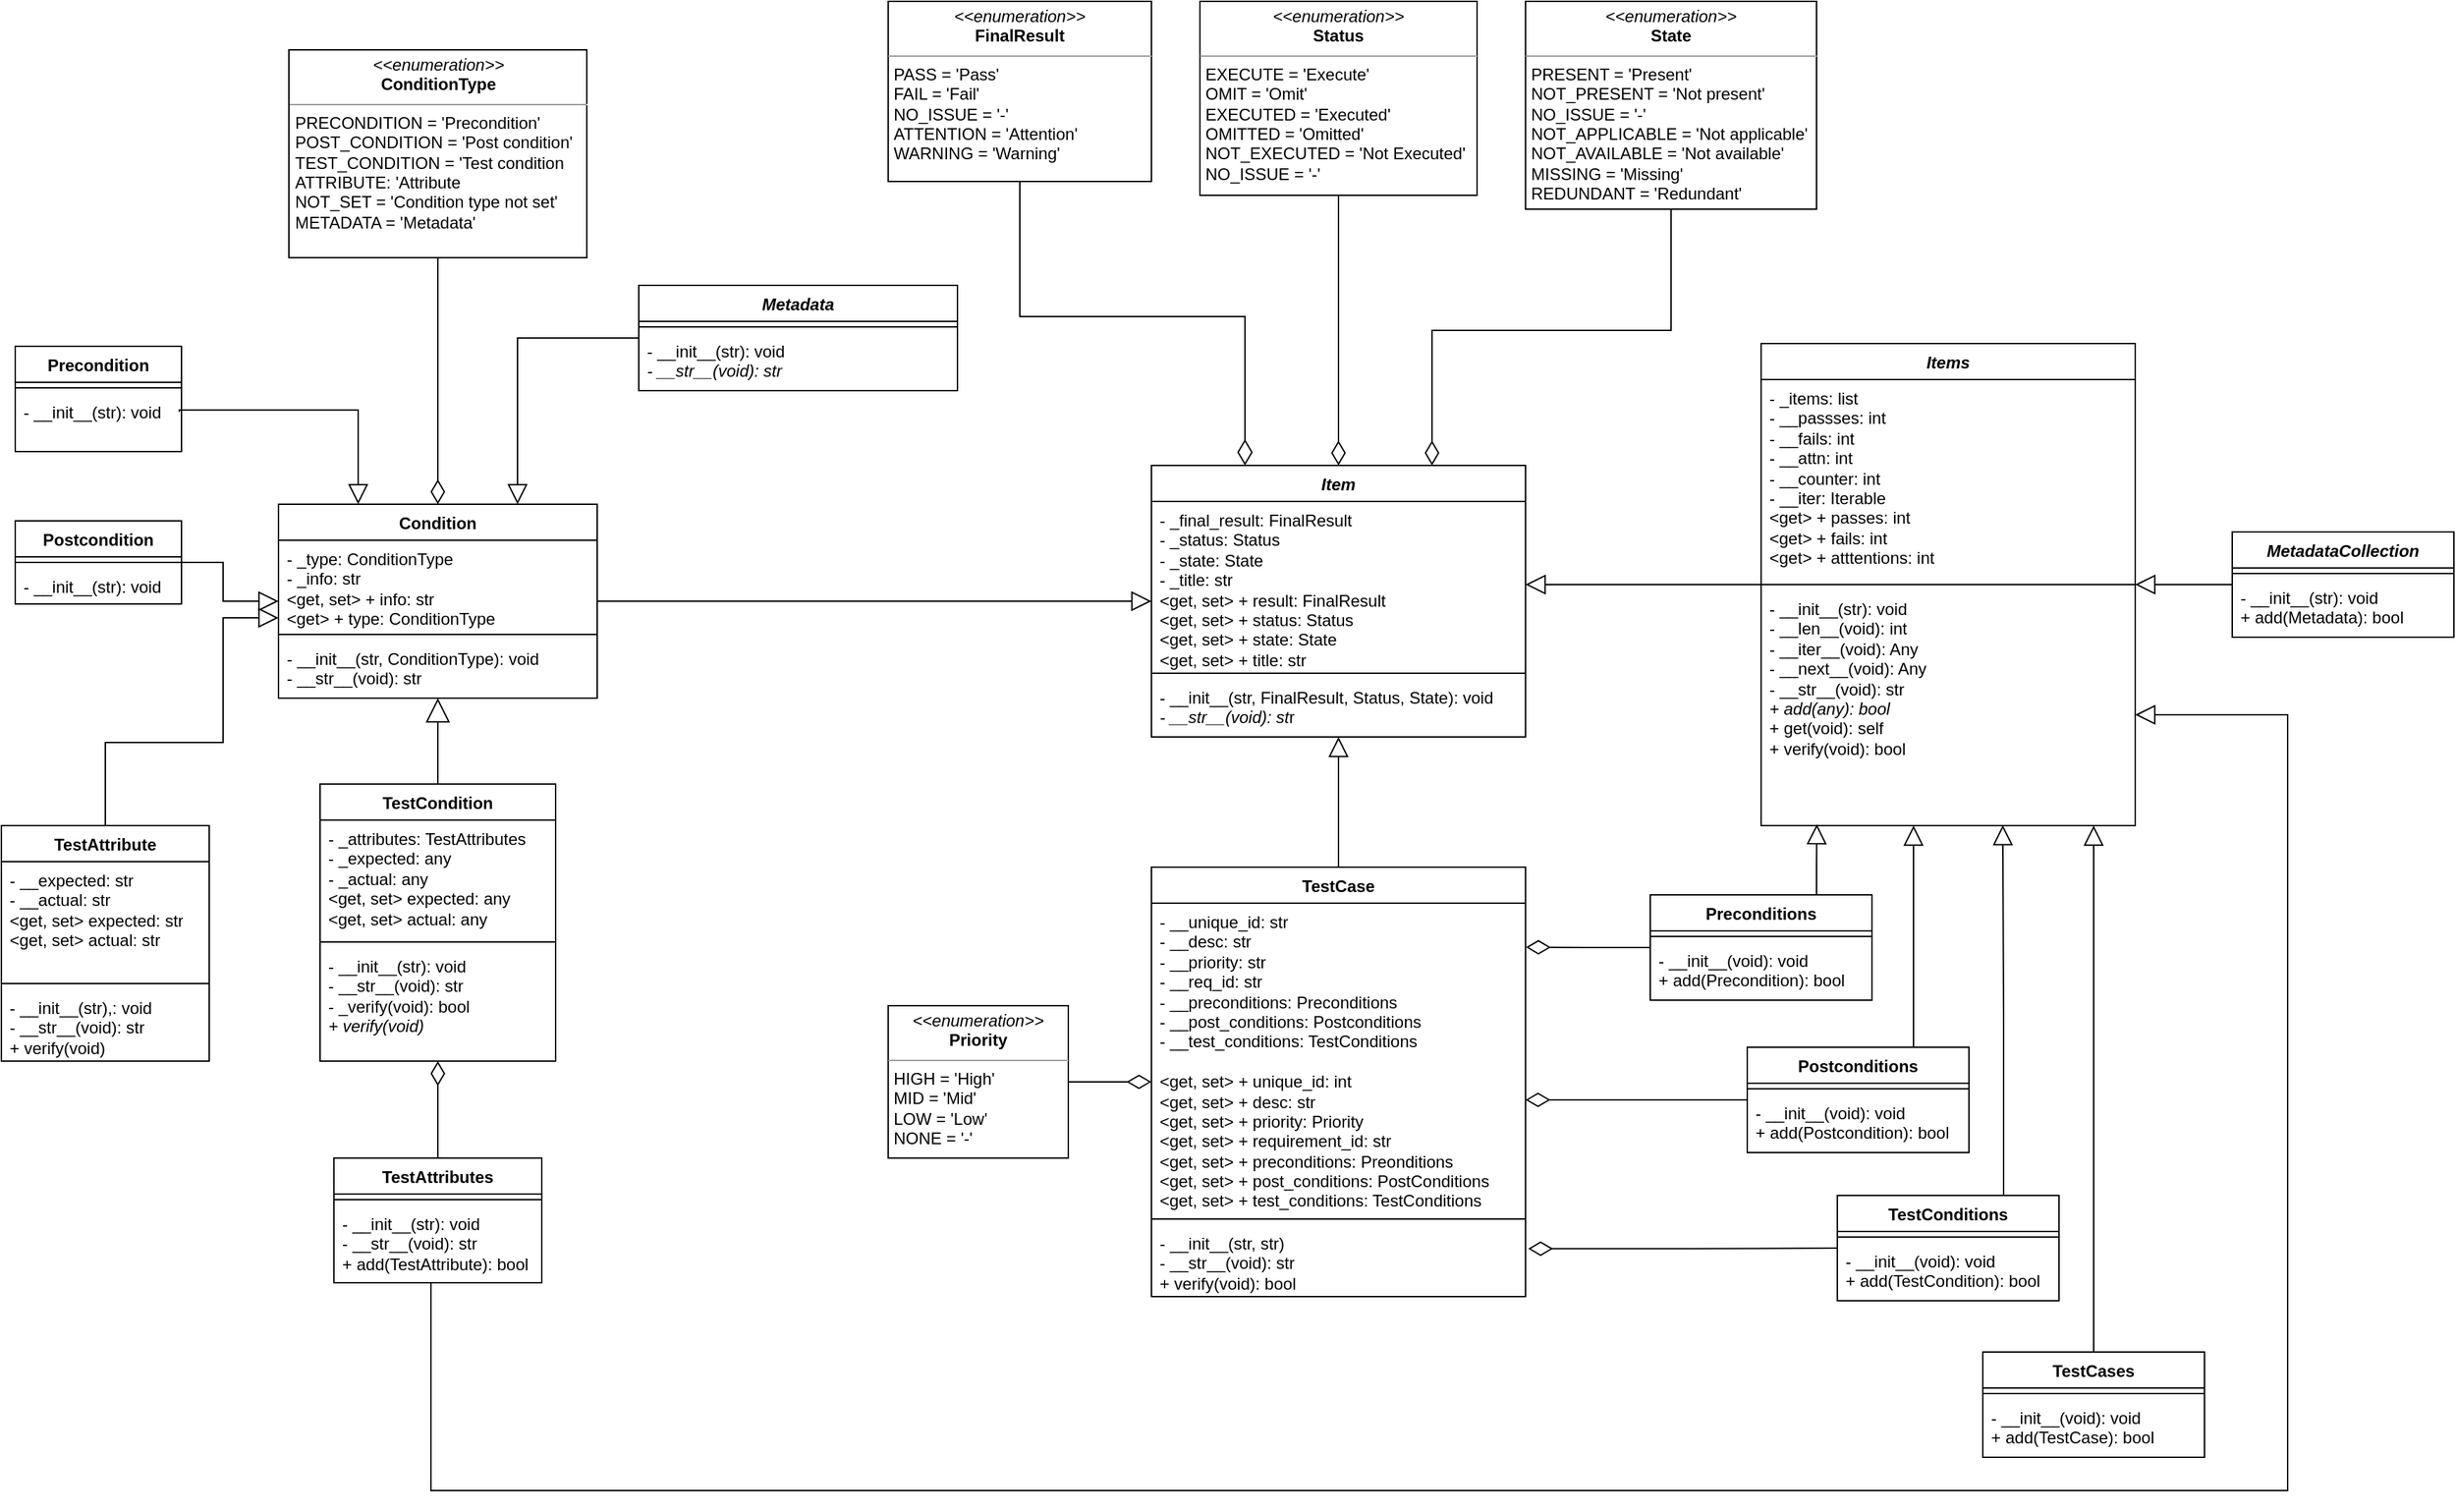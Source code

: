 <mxfile version="21.5.1" type="device" pages="2">
  <diagram id="4jaUWwpxef1DkjBC5Eqq" name="Class Diagram">
    <mxGraphModel dx="3634" dy="844" grid="1" gridSize="10" guides="1" tooltips="1" connect="1" arrows="1" fold="1" page="1" pageScale="1" pageWidth="1100" pageHeight="850" math="0" shadow="0">
      <root>
        <mxCell id="0" />
        <mxCell id="1" parent="0" />
        <mxCell id="wjTwN-qqGmfmc8F8oJ9s-8" style="edgeStyle=orthogonalEdgeStyle;rounded=0;orthogonalLoop=1;jettySize=auto;html=1;entryX=0.5;entryY=0;entryDx=0;entryDy=0;endArrow=diamondThin;endFill=0;endSize=15;" parent="1" source="68eqDtaf-fENRgLMu6Mw-2" target="68eqDtaf-fENRgLMu6Mw-6" edge="1">
          <mxGeometry relative="1" as="geometry" />
        </mxCell>
        <mxCell id="68eqDtaf-fENRgLMu6Mw-2" value="&lt;p style=&quot;margin:0px;margin-top:4px;text-align:center;&quot;&gt;&lt;i&gt;&amp;lt;&amp;lt;enumeration&amp;gt;&amp;gt;&lt;/i&gt;&lt;br&gt;&lt;b&gt;Status&lt;/b&gt;&lt;/p&gt;&lt;hr size=&quot;1&quot;&gt;&lt;p style=&quot;margin:0px;margin-left:4px;&quot;&gt;EXECUTE = &#39;Execute&#39;&lt;/p&gt;&lt;p style=&quot;margin:0px;margin-left:4px;&quot;&gt;OMIT = &#39;Omit&#39;&lt;/p&gt;&lt;p style=&quot;margin:0px;margin-left:4px;&quot;&gt;EXECUTED = &#39;Executed&#39;&lt;/p&gt;&lt;p style=&quot;margin:0px;margin-left:4px;&quot;&gt;OMITTED = &#39;Omitted&#39;&lt;/p&gt;&lt;p style=&quot;margin:0px;margin-left:4px;&quot;&gt;NOT_EXECUTED = &#39;Not Executed&#39;&lt;/p&gt;&lt;p style=&quot;margin:0px;margin-left:4px;&quot;&gt;NO_ISSUE = &#39;-&#39;&lt;/p&gt;" style="verticalAlign=top;align=left;overflow=fill;fontSize=12;fontFamily=Helvetica;html=1;whiteSpace=wrap;" parent="1" vertex="1">
          <mxGeometry x="-1115" y="325" width="200" height="140" as="geometry" />
        </mxCell>
        <mxCell id="wjTwN-qqGmfmc8F8oJ9s-9" style="edgeStyle=orthogonalEdgeStyle;rounded=0;orthogonalLoop=1;jettySize=auto;html=1;entryX=0.25;entryY=0;entryDx=0;entryDy=0;endArrow=diamondThin;endFill=0;endSize=16;" parent="1" source="68eqDtaf-fENRgLMu6Mw-5" target="68eqDtaf-fENRgLMu6Mw-6" edge="1">
          <mxGeometry relative="1" as="geometry" />
        </mxCell>
        <mxCell id="68eqDtaf-fENRgLMu6Mw-5" value="&lt;p style=&quot;margin:0px;margin-top:4px;text-align:center;&quot;&gt;&lt;i&gt;&amp;lt;&amp;lt;enumeration&amp;gt;&amp;gt;&lt;/i&gt;&lt;br&gt;&lt;b&gt;FinalResult&lt;/b&gt;&lt;/p&gt;&lt;hr size=&quot;1&quot;&gt;&lt;p style=&quot;margin:0px;margin-left:4px;&quot;&gt;PASS = &#39;Pass&#39;&lt;br&gt;FAIL = &#39;Fail&#39;&lt;/p&gt;&lt;p style=&quot;margin:0px;margin-left:4px;&quot;&gt;NO_ISSUE = &#39;-&#39;&lt;/p&gt;&lt;p style=&quot;margin:0px;margin-left:4px;&quot;&gt;ATTENTION = &#39;Attention&#39;&lt;/p&gt;&lt;p style=&quot;margin:0px;margin-left:4px;&quot;&gt;WARNING = &#39;Warning&#39;&lt;/p&gt;&lt;p style=&quot;margin:0px;margin-left:4px;&quot;&gt;&lt;br&gt;&lt;/p&gt;" style="verticalAlign=top;align=left;overflow=fill;fontSize=12;fontFamily=Helvetica;html=1;whiteSpace=wrap;" parent="1" vertex="1">
          <mxGeometry x="-1340" y="325" width="190" height="130" as="geometry" />
        </mxCell>
        <mxCell id="68eqDtaf-fENRgLMu6Mw-6" value="&lt;i&gt;Item&lt;/i&gt;" style="swimlane;fontStyle=1;align=center;verticalAlign=top;childLayout=stackLayout;horizontal=1;startSize=26;horizontalStack=0;resizeParent=1;resizeParentMax=0;resizeLast=0;collapsible=1;marginBottom=0;whiteSpace=wrap;html=1;" parent="1" vertex="1">
          <mxGeometry x="-1150" y="660" width="270" height="196" as="geometry" />
        </mxCell>
        <mxCell id="68eqDtaf-fENRgLMu6Mw-7" value="- _final_result: FinalResult&lt;br&gt;- _status: Status&lt;br&gt;- _state: State&lt;br&gt;- _title: str&lt;br&gt;&amp;lt;get, set&amp;gt; + result: FinalResult&lt;br&gt;&amp;lt;get, set&amp;gt; + status: Status&lt;br&gt;&amp;lt;get, set&amp;gt; + state: State&lt;br&gt;&amp;lt;get, set&amp;gt; + title: str" style="text;align=left;verticalAlign=top;spacingLeft=4;spacingRight=4;overflow=hidden;rotatable=0;points=[[0,0.5],[1,0.5]];portConstraint=eastwest;whiteSpace=wrap;html=1;" parent="68eqDtaf-fENRgLMu6Mw-6" vertex="1">
          <mxGeometry y="26" width="270" height="120" as="geometry" />
        </mxCell>
        <mxCell id="68eqDtaf-fENRgLMu6Mw-8" value="" style="line;strokeWidth=1;align=left;verticalAlign=middle;spacingTop=-1;spacingLeft=3;spacingRight=3;rotatable=0;labelPosition=right;points=[];portConstraint=eastwest;" parent="68eqDtaf-fENRgLMu6Mw-6" vertex="1">
          <mxGeometry y="146" width="270" height="8" as="geometry" />
        </mxCell>
        <mxCell id="68eqDtaf-fENRgLMu6Mw-9" value="- __init__(str, FinalResult, Status, State): void&lt;br&gt;&lt;i&gt;- __str__(void): st&lt;/i&gt;r" style="text;align=left;verticalAlign=top;spacingLeft=4;spacingRight=4;overflow=hidden;rotatable=0;points=[[0,0.5],[1,0.5]];portConstraint=eastwest;whiteSpace=wrap;html=1;" parent="68eqDtaf-fENRgLMu6Mw-6" vertex="1">
          <mxGeometry y="154" width="270" height="42" as="geometry" />
        </mxCell>
        <mxCell id="wjTwN-qqGmfmc8F8oJ9s-7" style="edgeStyle=orthogonalEdgeStyle;rounded=0;orthogonalLoop=1;jettySize=auto;html=1;entryX=0.75;entryY=0;entryDx=0;entryDy=0;endArrow=diamondThin;endFill=0;endSize=15;" parent="1" source="68eqDtaf-fENRgLMu6Mw-10" target="68eqDtaf-fENRgLMu6Mw-6" edge="1">
          <mxGeometry relative="1" as="geometry" />
        </mxCell>
        <mxCell id="68eqDtaf-fENRgLMu6Mw-10" value="&lt;p style=&quot;margin:0px;margin-top:4px;text-align:center;&quot;&gt;&lt;i&gt;&amp;lt;&amp;lt;enumeration&amp;gt;&amp;gt;&lt;/i&gt;&lt;br&gt;&lt;b&gt;State&lt;/b&gt;&lt;/p&gt;&lt;hr size=&quot;1&quot;&gt;&lt;p style=&quot;margin:0px;margin-left:4px;&quot;&gt;&lt;span style=&quot;background-color: initial;&quot;&gt;PRESENT = &#39;Present&#39;&lt;/span&gt;&lt;br&gt;&lt;/p&gt;&lt;p style=&quot;margin:0px;margin-left:4px;&quot;&gt;&lt;span style=&quot;background-color: initial;&quot;&gt;NOT_PRESENT = &#39;Not present&#39;&lt;/span&gt;&lt;/p&gt;&lt;p style=&quot;margin:0px;margin-left:4px;&quot;&gt;&lt;span style=&quot;background-color: initial;&quot;&gt;NO_ISSUE = &#39;-&#39;&lt;/span&gt;&lt;/p&gt;&lt;p style=&quot;margin:0px;margin-left:4px;&quot;&gt;&lt;span style=&quot;background-color: initial;&quot;&gt;NOT_APPLICABLE = &#39;Not applicable&#39;&lt;/span&gt;&lt;/p&gt;&lt;p style=&quot;margin:0px;margin-left:4px;&quot;&gt;&lt;span style=&quot;background-color: initial;&quot;&gt;NOT_AVAILABLE = &#39;Not available&#39;&lt;/span&gt;&lt;/p&gt;&lt;p style=&quot;margin:0px;margin-left:4px;&quot;&gt;&lt;span style=&quot;background-color: initial;&quot;&gt;MISSING = &#39;Missing&#39;&lt;/span&gt;&lt;/p&gt;&lt;p style=&quot;margin:0px;margin-left:4px;&quot;&gt;&lt;span style=&quot;background-color: initial;&quot;&gt;REDUNDANT = &#39;Redundant&#39;&lt;/span&gt;&lt;/p&gt;" style="verticalAlign=top;align=left;overflow=fill;fontSize=12;fontFamily=Helvetica;html=1;whiteSpace=wrap;" parent="1" vertex="1">
          <mxGeometry x="-880" y="325" width="210" height="150" as="geometry" />
        </mxCell>
        <mxCell id="wjTwN-qqGmfmc8F8oJ9s-6" style="edgeStyle=orthogonalEdgeStyle;rounded=0;orthogonalLoop=1;jettySize=auto;html=1;endArrow=block;endFill=0;endSize=12;" parent="1" source="wjTwN-qqGmfmc8F8oJ9s-1" target="68eqDtaf-fENRgLMu6Mw-7" edge="1">
          <mxGeometry relative="1" as="geometry" />
        </mxCell>
        <mxCell id="wjTwN-qqGmfmc8F8oJ9s-1" value="&lt;i&gt;Items&lt;/i&gt;" style="swimlane;fontStyle=1;align=center;verticalAlign=top;childLayout=stackLayout;horizontal=1;startSize=26;horizontalStack=0;resizeParent=1;resizeParentMax=0;resizeLast=0;collapsible=1;marginBottom=0;whiteSpace=wrap;html=1;" parent="1" vertex="1">
          <mxGeometry x="-710" y="572" width="270" height="348" as="geometry" />
        </mxCell>
        <mxCell id="wjTwN-qqGmfmc8F8oJ9s-2" value="- _items: list&lt;br&gt;- __passses: int&lt;br style=&quot;border-color: var(--border-color);&quot;&gt;- __fails: int&lt;br style=&quot;border-color: var(--border-color);&quot;&gt;- __attn: int&lt;br&gt;- __counter: int&lt;br&gt;- __iter: Iterable&lt;br&gt;&amp;lt;get&amp;gt; + passes: int&lt;br style=&quot;border-color: var(--border-color);&quot;&gt;&amp;lt;get&amp;gt; + fails: int&lt;br style=&quot;border-color: var(--border-color);&quot;&gt;&amp;lt;get&amp;gt; + atttentions: int" style="text;align=left;verticalAlign=top;spacingLeft=4;spacingRight=4;overflow=hidden;rotatable=0;points=[[0,0.5],[1,0.5]];portConstraint=eastwest;whiteSpace=wrap;html=1;" parent="wjTwN-qqGmfmc8F8oJ9s-1" vertex="1">
          <mxGeometry y="26" width="270" height="144" as="geometry" />
        </mxCell>
        <mxCell id="wjTwN-qqGmfmc8F8oJ9s-3" value="" style="line;strokeWidth=1;align=left;verticalAlign=middle;spacingTop=-1;spacingLeft=3;spacingRight=3;rotatable=0;labelPosition=right;points=[];portConstraint=eastwest;" parent="wjTwN-qqGmfmc8F8oJ9s-1" vertex="1">
          <mxGeometry y="170" width="270" height="8" as="geometry" />
        </mxCell>
        <mxCell id="wjTwN-qqGmfmc8F8oJ9s-4" value="- __init__(str): void&lt;br&gt;- __len__(void): int&lt;br&gt;- __iter__(void): Any&lt;br style=&quot;border-color: var(--border-color);&quot;&gt;- __next__(void): Any&lt;br style=&quot;border-color: var(--border-color);&quot;&gt;- __str__(void): str&lt;br&gt;&lt;i style=&quot;border-color: var(--border-color);&quot;&gt;+ add(any): bool&lt;/i&gt;&lt;br&gt;&lt;span style=&quot;border-color: var(--border-color);&quot;&gt;+ get(void): self&lt;/span&gt;&lt;br&gt;+ verify(void): bool&lt;i&gt;&lt;br&gt;&lt;/i&gt;" style="text;align=left;verticalAlign=top;spacingLeft=4;spacingRight=4;overflow=hidden;rotatable=0;points=[[0,0.5],[1,0.5]];portConstraint=eastwest;whiteSpace=wrap;html=1;" parent="wjTwN-qqGmfmc8F8oJ9s-1" vertex="1">
          <mxGeometry y="178" width="270" height="170" as="geometry" />
        </mxCell>
        <mxCell id="ffEbBcHB9ZVb0eXGiwE6-5" style="edgeStyle=orthogonalEdgeStyle;rounded=0;orthogonalLoop=1;jettySize=auto;html=1;exitX=0.5;exitY=0;exitDx=0;exitDy=0;endArrow=block;endFill=0;endSize=12;" parent="1" source="ffEbBcHB9ZVb0eXGiwE6-1" target="68eqDtaf-fENRgLMu6Mw-6" edge="1">
          <mxGeometry relative="1" as="geometry" />
        </mxCell>
        <mxCell id="CWz2DGlgHBMrkuNvZrCH-18" style="edgeStyle=orthogonalEdgeStyle;rounded=0;orthogonalLoop=1;jettySize=auto;html=1;exitX=1.007;exitY=0.335;exitDx=0;exitDy=0;exitPerimeter=0;endArrow=none;endFill=0;startArrow=diamondThin;startFill=0;endSize=6;startSize=15;" parent="1" source="ffEbBcHB9ZVb0eXGiwE6-4" target="CWz2DGlgHBMrkuNvZrCH-12" edge="1">
          <mxGeometry relative="1" as="geometry">
            <Array as="points" />
          </mxGeometry>
        </mxCell>
        <mxCell id="ffEbBcHB9ZVb0eXGiwE6-1" value="TestCase" style="swimlane;fontStyle=1;align=center;verticalAlign=top;childLayout=stackLayout;horizontal=1;startSize=26;horizontalStack=0;resizeParent=1;resizeParentMax=0;resizeLast=0;collapsible=1;marginBottom=0;whiteSpace=wrap;html=1;" parent="1" vertex="1">
          <mxGeometry x="-1150" y="950" width="270" height="310" as="geometry" />
        </mxCell>
        <mxCell id="ffEbBcHB9ZVb0eXGiwE6-2" value="- __unique_id: str&lt;br&gt;- __desc: str&lt;br&gt;- __priority: str&lt;br&gt;- __req_id: str&lt;br&gt;- __preconditions: Preconditions&lt;br&gt;- __post_conditions: Postconditions&lt;br&gt;- __test_conditions: TestConditions&lt;br&gt;&lt;br&gt;&amp;lt;get, set&amp;gt; + unique_id: int&lt;br style=&quot;border-color: var(--border-color);&quot;&gt;&amp;lt;get, set&amp;gt; + desc: str&lt;br style=&quot;border-color: var(--border-color);&quot;&gt;&amp;lt;get, set&amp;gt; + priority: Priority&lt;br style=&quot;border-color: var(--border-color);&quot;&gt;&amp;lt;get, set&amp;gt; + requirement_id: str&lt;br&gt;&amp;lt;get, set&amp;gt; + preconditions: Preonditions&lt;br&gt;&amp;lt;get, set&amp;gt; + post_conditions: PostConditions&lt;br&gt;&amp;lt;get, set&amp;gt; + test_conditions: TestConditions" style="text;align=left;verticalAlign=top;spacingLeft=4;spacingRight=4;overflow=hidden;rotatable=0;points=[[0,0.5],[1,0.5]];portConstraint=eastwest;whiteSpace=wrap;html=1;" parent="ffEbBcHB9ZVb0eXGiwE6-1" vertex="1">
          <mxGeometry y="26" width="270" height="224" as="geometry" />
        </mxCell>
        <mxCell id="ffEbBcHB9ZVb0eXGiwE6-3" value="" style="line;strokeWidth=1;align=left;verticalAlign=middle;spacingTop=-1;spacingLeft=3;spacingRight=3;rotatable=0;labelPosition=right;points=[];portConstraint=eastwest;" parent="ffEbBcHB9ZVb0eXGiwE6-1" vertex="1">
          <mxGeometry y="250" width="270" height="8" as="geometry" />
        </mxCell>
        <mxCell id="ffEbBcHB9ZVb0eXGiwE6-4" value="- __init__(str, str)&lt;br&gt;- __str__(void): str&lt;br&gt;+ verify(void): bool" style="text;align=left;verticalAlign=top;spacingLeft=4;spacingRight=4;overflow=hidden;rotatable=0;points=[[0,0.5],[1,0.5]];portConstraint=eastwest;whiteSpace=wrap;html=1;" parent="ffEbBcHB9ZVb0eXGiwE6-1" vertex="1">
          <mxGeometry y="258" width="270" height="52" as="geometry" />
        </mxCell>
        <mxCell id="trSKbssTBaph2aQkbFQ3-4" style="edgeStyle=orthogonalEdgeStyle;rounded=0;orthogonalLoop=1;jettySize=auto;html=1;endArrow=diamondThin;endFill=0;endSize=15;" parent="1" source="KBa11C_SDgYVUL_Cz2ox-1" target="ffEbBcHB9ZVb0eXGiwE6-1" edge="1">
          <mxGeometry relative="1" as="geometry" />
        </mxCell>
        <mxCell id="KBa11C_SDgYVUL_Cz2ox-1" value="&lt;p style=&quot;margin:0px;margin-top:4px;text-align:center;&quot;&gt;&lt;i&gt;&amp;lt;&amp;lt;enumeration&amp;gt;&amp;gt;&lt;/i&gt;&lt;br&gt;&lt;b&gt;Priority&lt;/b&gt;&lt;/p&gt;&lt;hr size=&quot;1&quot;&gt;&lt;p style=&quot;margin:0px;margin-left:4px;&quot;&gt;HIGH = &#39;High&#39;&lt;/p&gt;&lt;p style=&quot;margin:0px;margin-left:4px;&quot;&gt;MID = &#39;Mid&#39;&lt;/p&gt;&lt;p style=&quot;margin:0px;margin-left:4px;&quot;&gt;LOW = &#39;Low&#39;&lt;/p&gt;&lt;p style=&quot;margin:0px;margin-left:4px;&quot;&gt;NONE = &#39;-&#39;&lt;/p&gt;" style="verticalAlign=top;align=left;overflow=fill;fontSize=12;fontFamily=Helvetica;html=1;whiteSpace=wrap;" parent="1" vertex="1">
          <mxGeometry x="-1340" y="1050" width="130" height="110" as="geometry" />
        </mxCell>
        <mxCell id="CWz2DGlgHBMrkuNvZrCH-63" style="edgeStyle=orthogonalEdgeStyle;rounded=0;orthogonalLoop=1;jettySize=auto;html=1;endArrow=block;endFill=0;endSize=12;" parent="1" source="vcdkJICCkSySiWG7iUd--1" target="68eqDtaf-fENRgLMu6Mw-6" edge="1">
          <mxGeometry relative="1" as="geometry" />
        </mxCell>
        <mxCell id="vcdkJICCkSySiWG7iUd--1" value="Condition" style="swimlane;fontStyle=1;align=center;verticalAlign=top;childLayout=stackLayout;horizontal=1;startSize=26;horizontalStack=0;resizeParent=1;resizeParentMax=0;resizeLast=0;collapsible=1;marginBottom=0;whiteSpace=wrap;html=1;" parent="1" vertex="1">
          <mxGeometry x="-1780" y="688" width="230" height="140" as="geometry" />
        </mxCell>
        <mxCell id="vcdkJICCkSySiWG7iUd--2" value="- _type: ConditionType&lt;br&gt;- _info: str&lt;br&gt;&amp;lt;get, set&amp;gt; + info: str&lt;br&gt;&amp;lt;get&amp;gt; + type: ConditionType" style="text;align=left;verticalAlign=top;spacingLeft=4;spacingRight=4;overflow=hidden;rotatable=0;points=[[0,0.5],[1,0.5]];portConstraint=eastwest;whiteSpace=wrap;html=1;" parent="vcdkJICCkSySiWG7iUd--1" vertex="1">
          <mxGeometry y="26" width="230" height="64" as="geometry" />
        </mxCell>
        <mxCell id="vcdkJICCkSySiWG7iUd--3" value="" style="line;strokeWidth=1;align=left;verticalAlign=middle;spacingTop=-1;spacingLeft=3;spacingRight=3;rotatable=0;labelPosition=right;points=[];portConstraint=eastwest;" parent="vcdkJICCkSySiWG7iUd--1" vertex="1">
          <mxGeometry y="90" width="230" height="8" as="geometry" />
        </mxCell>
        <mxCell id="vcdkJICCkSySiWG7iUd--4" value="- __init__(str, ConditionType): void&lt;br&gt;- __str__(void): str" style="text;align=left;verticalAlign=top;spacingLeft=4;spacingRight=4;overflow=hidden;rotatable=0;points=[[0,0.5],[1,0.5]];portConstraint=eastwest;whiteSpace=wrap;html=1;" parent="vcdkJICCkSySiWG7iUd--1" vertex="1">
          <mxGeometry y="98" width="230" height="42" as="geometry" />
        </mxCell>
        <mxCell id="trSKbssTBaph2aQkbFQ3-3" style="edgeStyle=orthogonalEdgeStyle;rounded=0;orthogonalLoop=1;jettySize=auto;html=1;endArrow=diamondThin;endFill=0;endSize=15;" parent="1" source="trSKbssTBaph2aQkbFQ3-1" target="vcdkJICCkSySiWG7iUd--1" edge="1">
          <mxGeometry relative="1" as="geometry" />
        </mxCell>
        <mxCell id="trSKbssTBaph2aQkbFQ3-1" value="&lt;p style=&quot;margin:0px;margin-top:4px;text-align:center;&quot;&gt;&lt;i&gt;&amp;lt;&amp;lt;enumeration&amp;gt;&amp;gt;&lt;/i&gt;&lt;br&gt;&lt;b&gt;ConditionType&lt;/b&gt;&lt;/p&gt;&lt;hr size=&quot;1&quot;&gt;&lt;p style=&quot;margin:0px;margin-left:4px;&quot;&gt;PRECONDITION = &#39;Precondition&#39;&lt;/p&gt;&lt;p style=&quot;margin:0px;margin-left:4px;&quot;&gt;POST_CONDITION = &#39;Post condition&#39;&lt;/p&gt;&lt;p style=&quot;margin:0px;margin-left:4px;&quot;&gt;TEST_CONDITION = &#39;Test condition&lt;/p&gt;&lt;p style=&quot;margin:0px;margin-left:4px;&quot;&gt;ATTRIBUTE: &#39;Attribute&lt;/p&gt;&lt;p style=&quot;margin:0px;margin-left:4px;&quot;&gt;&lt;span style=&quot;background-color: initial;&quot;&gt;NOT_SET = &#39;Condition type not set&#39;&lt;/span&gt;&lt;br&gt;&lt;/p&gt;&lt;p style=&quot;margin:0px;margin-left:4px;&quot;&gt;&lt;span style=&quot;background-color: initial;&quot;&gt;METADATA = &#39;Metadata&#39;&lt;/span&gt;&lt;/p&gt;" style="verticalAlign=top;align=left;overflow=fill;fontSize=12;fontFamily=Helvetica;html=1;whiteSpace=wrap;" parent="1" vertex="1">
          <mxGeometry x="-1772.5" y="360" width="215" height="150" as="geometry" />
        </mxCell>
        <mxCell id="CWz2DGlgHBMrkuNvZrCH-2" style="edgeStyle=orthogonalEdgeStyle;rounded=0;orthogonalLoop=1;jettySize=auto;html=1;exitX=0.5;exitY=0;exitDx=0;exitDy=0;endArrow=block;endFill=0;endSize=12;" parent="1" source="np7UlSrrb8IZMles9C0f-18" edge="1">
          <mxGeometry relative="1" as="geometry">
            <mxPoint x="-470" y="920" as="targetPoint" />
          </mxGeometry>
        </mxCell>
        <mxCell id="np7UlSrrb8IZMles9C0f-18" value="TestCases" style="swimlane;fontStyle=1;align=center;verticalAlign=top;childLayout=stackLayout;horizontal=1;startSize=26;horizontalStack=0;resizeParent=1;resizeParentMax=0;resizeLast=0;collapsible=1;marginBottom=0;whiteSpace=wrap;html=1;" parent="1" vertex="1">
          <mxGeometry x="-550" y="1300" width="160" height="76" as="geometry" />
        </mxCell>
        <mxCell id="np7UlSrrb8IZMles9C0f-19" value="" style="line;strokeWidth=1;align=left;verticalAlign=middle;spacingTop=-1;spacingLeft=3;spacingRight=3;rotatable=0;labelPosition=right;points=[];portConstraint=eastwest;" parent="np7UlSrrb8IZMles9C0f-18" vertex="1">
          <mxGeometry y="26" width="160" height="8" as="geometry" />
        </mxCell>
        <mxCell id="CWz2DGlgHBMrkuNvZrCH-4" value="- __init__(void): void&lt;br&gt;+ add(TestCase): bool" style="text;align=left;verticalAlign=top;spacingLeft=4;spacingRight=4;overflow=hidden;rotatable=0;points=[[0,0.5],[1,0.5]];portConstraint=eastwest;whiteSpace=wrap;html=1;" parent="np7UlSrrb8IZMles9C0f-18" vertex="1">
          <mxGeometry y="34" width="160" height="42" as="geometry" />
        </mxCell>
        <mxCell id="CWz2DGlgHBMrkuNvZrCH-15" style="edgeStyle=orthogonalEdgeStyle;rounded=0;orthogonalLoop=1;jettySize=auto;html=1;exitX=0.75;exitY=0;exitDx=0;exitDy=0;entryX=0.149;entryY=0.994;entryDx=0;entryDy=0;entryPerimeter=0;endArrow=block;endFill=0;endSize=12;" parent="1" source="CWz2DGlgHBMrkuNvZrCH-5" target="wjTwN-qqGmfmc8F8oJ9s-4" edge="1">
          <mxGeometry relative="1" as="geometry" />
        </mxCell>
        <mxCell id="CWz2DGlgHBMrkuNvZrCH-20" style="edgeStyle=orthogonalEdgeStyle;rounded=0;orthogonalLoop=1;jettySize=auto;html=1;endArrow=diamondThin;endFill=0;endSize=15;entryX=1.001;entryY=0.142;entryDx=0;entryDy=0;entryPerimeter=0;" parent="1" source="CWz2DGlgHBMrkuNvZrCH-5" target="ffEbBcHB9ZVb0eXGiwE6-2" edge="1">
          <mxGeometry relative="1" as="geometry">
            <mxPoint x="-870" y="1008" as="targetPoint" />
            <Array as="points" />
          </mxGeometry>
        </mxCell>
        <mxCell id="CWz2DGlgHBMrkuNvZrCH-5" value="Preconditions" style="swimlane;fontStyle=1;align=center;verticalAlign=top;childLayout=stackLayout;horizontal=1;startSize=26;horizontalStack=0;resizeParent=1;resizeParentMax=0;resizeLast=0;collapsible=1;marginBottom=0;whiteSpace=wrap;html=1;" parent="1" vertex="1">
          <mxGeometry x="-790" y="970" width="160" height="76" as="geometry" />
        </mxCell>
        <mxCell id="CWz2DGlgHBMrkuNvZrCH-6" value="" style="line;strokeWidth=1;align=left;verticalAlign=middle;spacingTop=-1;spacingLeft=3;spacingRight=3;rotatable=0;labelPosition=right;points=[];portConstraint=eastwest;" parent="CWz2DGlgHBMrkuNvZrCH-5" vertex="1">
          <mxGeometry y="26" width="160" height="8" as="geometry" />
        </mxCell>
        <mxCell id="CWz2DGlgHBMrkuNvZrCH-7" value="- __init__(void): void&lt;br&gt;+ add(Precondition): bool" style="text;align=left;verticalAlign=top;spacingLeft=4;spacingRight=4;overflow=hidden;rotatable=0;points=[[0,0.5],[1,0.5]];portConstraint=eastwest;whiteSpace=wrap;html=1;" parent="CWz2DGlgHBMrkuNvZrCH-5" vertex="1">
          <mxGeometry y="34" width="160" height="42" as="geometry" />
        </mxCell>
        <mxCell id="CWz2DGlgHBMrkuNvZrCH-16" style="edgeStyle=orthogonalEdgeStyle;rounded=0;orthogonalLoop=1;jettySize=auto;html=1;exitX=0.75;exitY=0;exitDx=0;exitDy=0;endArrow=block;endFill=0;endSize=12;" parent="1" source="CWz2DGlgHBMrkuNvZrCH-8" edge="1">
          <mxGeometry relative="1" as="geometry">
            <mxPoint x="-600" y="920" as="targetPoint" />
          </mxGeometry>
        </mxCell>
        <mxCell id="CWz2DGlgHBMrkuNvZrCH-19" style="edgeStyle=orthogonalEdgeStyle;rounded=0;orthogonalLoop=1;jettySize=auto;html=1;endArrow=diamondThin;endFill=0;endSize=15;" parent="1" source="CWz2DGlgHBMrkuNvZrCH-8" target="ffEbBcHB9ZVb0eXGiwE6-1" edge="1">
          <mxGeometry relative="1" as="geometry">
            <Array as="points">
              <mxPoint x="-840" y="1118" />
              <mxPoint x="-840" y="1118" />
            </Array>
          </mxGeometry>
        </mxCell>
        <mxCell id="CWz2DGlgHBMrkuNvZrCH-8" value="Postconditions" style="swimlane;fontStyle=1;align=center;verticalAlign=top;childLayout=stackLayout;horizontal=1;startSize=26;horizontalStack=0;resizeParent=1;resizeParentMax=0;resizeLast=0;collapsible=1;marginBottom=0;whiteSpace=wrap;html=1;" parent="1" vertex="1">
          <mxGeometry x="-720" y="1080" width="160" height="76" as="geometry" />
        </mxCell>
        <mxCell id="CWz2DGlgHBMrkuNvZrCH-9" value="" style="line;strokeWidth=1;align=left;verticalAlign=middle;spacingTop=-1;spacingLeft=3;spacingRight=3;rotatable=0;labelPosition=right;points=[];portConstraint=eastwest;" parent="CWz2DGlgHBMrkuNvZrCH-8" vertex="1">
          <mxGeometry y="26" width="160" height="8" as="geometry" />
        </mxCell>
        <mxCell id="CWz2DGlgHBMrkuNvZrCH-10" value="- __init__(void): void&lt;br&gt;+ add(Postcondition): bool" style="text;align=left;verticalAlign=top;spacingLeft=4;spacingRight=4;overflow=hidden;rotatable=0;points=[[0,0.5],[1,0.5]];portConstraint=eastwest;whiteSpace=wrap;html=1;" parent="CWz2DGlgHBMrkuNvZrCH-8" vertex="1">
          <mxGeometry y="34" width="160" height="42" as="geometry" />
        </mxCell>
        <mxCell id="CWz2DGlgHBMrkuNvZrCH-17" style="edgeStyle=orthogonalEdgeStyle;rounded=0;orthogonalLoop=1;jettySize=auto;html=1;exitX=0.75;exitY=0;exitDx=0;exitDy=0;endArrow=block;endFill=0;endSize=12;entryX=0.646;entryY=0.998;entryDx=0;entryDy=0;entryPerimeter=0;" parent="1" source="CWz2DGlgHBMrkuNvZrCH-12" target="wjTwN-qqGmfmc8F8oJ9s-4" edge="1">
          <mxGeometry relative="1" as="geometry">
            <mxPoint x="-534" y="920" as="targetPoint" />
          </mxGeometry>
        </mxCell>
        <mxCell id="CWz2DGlgHBMrkuNvZrCH-12" value="TestConditions" style="swimlane;fontStyle=1;align=center;verticalAlign=top;childLayout=stackLayout;horizontal=1;startSize=26;horizontalStack=0;resizeParent=1;resizeParentMax=0;resizeLast=0;collapsible=1;marginBottom=0;whiteSpace=wrap;html=1;" parent="1" vertex="1">
          <mxGeometry x="-655" y="1187" width="160" height="76" as="geometry" />
        </mxCell>
        <mxCell id="CWz2DGlgHBMrkuNvZrCH-13" value="" style="line;strokeWidth=1;align=left;verticalAlign=middle;spacingTop=-1;spacingLeft=3;spacingRight=3;rotatable=0;labelPosition=right;points=[];portConstraint=eastwest;" parent="CWz2DGlgHBMrkuNvZrCH-12" vertex="1">
          <mxGeometry y="26" width="160" height="8" as="geometry" />
        </mxCell>
        <mxCell id="CWz2DGlgHBMrkuNvZrCH-14" value="- __init__(void): void&lt;br&gt;+ add(TestCondition): bool" style="text;align=left;verticalAlign=top;spacingLeft=4;spacingRight=4;overflow=hidden;rotatable=0;points=[[0,0.5],[1,0.5]];portConstraint=eastwest;whiteSpace=wrap;html=1;" parent="CWz2DGlgHBMrkuNvZrCH-12" vertex="1">
          <mxGeometry y="34" width="160" height="42" as="geometry" />
        </mxCell>
        <mxCell id="hbZo9qq-aOAeJUS-2M_f-11" style="edgeStyle=orthogonalEdgeStyle;rounded=0;orthogonalLoop=1;jettySize=auto;html=1;entryX=0.75;entryY=0;entryDx=0;entryDy=0;endArrow=block;endFill=0;endSize=12;" parent="1" source="CWz2DGlgHBMrkuNvZrCH-21" target="vcdkJICCkSySiWG7iUd--1" edge="1">
          <mxGeometry relative="1" as="geometry" />
        </mxCell>
        <mxCell id="CWz2DGlgHBMrkuNvZrCH-21" value="&lt;i&gt;Metadata&lt;/i&gt;" style="swimlane;fontStyle=1;align=center;verticalAlign=top;childLayout=stackLayout;horizontal=1;startSize=26;horizontalStack=0;resizeParent=1;resizeParentMax=0;resizeLast=0;collapsible=1;marginBottom=0;whiteSpace=wrap;html=1;" parent="1" vertex="1">
          <mxGeometry x="-1520" y="530" width="230" height="76" as="geometry" />
        </mxCell>
        <mxCell id="CWz2DGlgHBMrkuNvZrCH-23" value="" style="line;strokeWidth=1;align=left;verticalAlign=middle;spacingTop=-1;spacingLeft=3;spacingRight=3;rotatable=0;labelPosition=right;points=[];portConstraint=eastwest;" parent="CWz2DGlgHBMrkuNvZrCH-21" vertex="1">
          <mxGeometry y="26" width="230" height="8" as="geometry" />
        </mxCell>
        <mxCell id="CWz2DGlgHBMrkuNvZrCH-24" value="- __init__(str): void&lt;br&gt;&lt;i&gt;- __str__(void): str&lt;/i&gt;" style="text;align=left;verticalAlign=top;spacingLeft=4;spacingRight=4;overflow=hidden;rotatable=0;points=[[0,0.5],[1,0.5]];portConstraint=eastwest;whiteSpace=wrap;html=1;" parent="CWz2DGlgHBMrkuNvZrCH-21" vertex="1">
          <mxGeometry y="34" width="230" height="42" as="geometry" />
        </mxCell>
        <mxCell id="CWz2DGlgHBMrkuNvZrCH-30" style="edgeStyle=orthogonalEdgeStyle;rounded=0;orthogonalLoop=1;jettySize=auto;html=1;endArrow=block;endFill=0;endSize=12;" parent="1" source="CWz2DGlgHBMrkuNvZrCH-27" target="wjTwN-qqGmfmc8F8oJ9s-1" edge="1">
          <mxGeometry relative="1" as="geometry" />
        </mxCell>
        <mxCell id="CWz2DGlgHBMrkuNvZrCH-27" value="&lt;i&gt;MetadataCollection&lt;/i&gt;" style="swimlane;fontStyle=1;align=center;verticalAlign=top;childLayout=stackLayout;horizontal=1;startSize=26;horizontalStack=0;resizeParent=1;resizeParentMax=0;resizeLast=0;collapsible=1;marginBottom=0;whiteSpace=wrap;html=1;" parent="1" vertex="1">
          <mxGeometry x="-370" y="708" width="160" height="76" as="geometry" />
        </mxCell>
        <mxCell id="CWz2DGlgHBMrkuNvZrCH-28" value="" style="line;strokeWidth=1;align=left;verticalAlign=middle;spacingTop=-1;spacingLeft=3;spacingRight=3;rotatable=0;labelPosition=right;points=[];portConstraint=eastwest;" parent="CWz2DGlgHBMrkuNvZrCH-27" vertex="1">
          <mxGeometry y="26" width="160" height="8" as="geometry" />
        </mxCell>
        <mxCell id="CWz2DGlgHBMrkuNvZrCH-29" value="- __init__(str): void&lt;br&gt;+ add(Metadata): bool" style="text;align=left;verticalAlign=top;spacingLeft=4;spacingRight=4;overflow=hidden;rotatable=0;points=[[0,0.5],[1,0.5]];portConstraint=eastwest;whiteSpace=wrap;html=1;" parent="CWz2DGlgHBMrkuNvZrCH-27" vertex="1">
          <mxGeometry y="34" width="160" height="42" as="geometry" />
        </mxCell>
        <mxCell id="CWz2DGlgHBMrkuNvZrCH-52" style="edgeStyle=orthogonalEdgeStyle;rounded=0;orthogonalLoop=1;jettySize=auto;html=1;entryX=0.25;entryY=0;entryDx=0;entryDy=0;endArrow=block;endFill=0;endSize=12;exitX=0.987;exitY=0.317;exitDx=0;exitDy=0;exitPerimeter=0;" parent="1" source="CWz2DGlgHBMrkuNvZrCH-34" target="vcdkJICCkSySiWG7iUd--1" edge="1">
          <mxGeometry relative="1" as="geometry">
            <Array as="points">
              <mxPoint x="-1852" y="620" />
              <mxPoint x="-1722" y="620" />
            </Array>
          </mxGeometry>
        </mxCell>
        <mxCell id="CWz2DGlgHBMrkuNvZrCH-31" value="Precondition" style="swimlane;fontStyle=1;align=center;verticalAlign=top;childLayout=stackLayout;horizontal=1;startSize=26;horizontalStack=0;resizeParent=1;resizeParentMax=0;resizeLast=0;collapsible=1;marginBottom=0;whiteSpace=wrap;html=1;" parent="1" vertex="1">
          <mxGeometry x="-1970" y="574" width="120" height="76" as="geometry" />
        </mxCell>
        <mxCell id="CWz2DGlgHBMrkuNvZrCH-33" value="" style="line;strokeWidth=1;align=left;verticalAlign=middle;spacingTop=-1;spacingLeft=3;spacingRight=3;rotatable=0;labelPosition=right;points=[];portConstraint=eastwest;" parent="CWz2DGlgHBMrkuNvZrCH-31" vertex="1">
          <mxGeometry y="26" width="120" height="8" as="geometry" />
        </mxCell>
        <mxCell id="CWz2DGlgHBMrkuNvZrCH-34" value="- __init__(str): void" style="text;align=left;verticalAlign=top;spacingLeft=4;spacingRight=4;overflow=hidden;rotatable=0;points=[[0,0.5],[1,0.5]];portConstraint=eastwest;whiteSpace=wrap;html=1;" parent="CWz2DGlgHBMrkuNvZrCH-31" vertex="1">
          <mxGeometry y="34" width="120" height="42" as="geometry" />
        </mxCell>
        <mxCell id="CWz2DGlgHBMrkuNvZrCH-53" style="edgeStyle=orthogonalEdgeStyle;rounded=0;orthogonalLoop=1;jettySize=auto;html=1;endArrow=block;endFill=0;endSize=12;" parent="1" source="CWz2DGlgHBMrkuNvZrCH-39" target="vcdkJICCkSySiWG7iUd--1" edge="1">
          <mxGeometry relative="1" as="geometry" />
        </mxCell>
        <mxCell id="CWz2DGlgHBMrkuNvZrCH-39" value="Postcondition" style="swimlane;fontStyle=1;align=center;verticalAlign=top;childLayout=stackLayout;horizontal=1;startSize=26;horizontalStack=0;resizeParent=1;resizeParentMax=0;resizeLast=0;collapsible=1;marginBottom=0;whiteSpace=wrap;html=1;" parent="1" vertex="1">
          <mxGeometry x="-1970" y="700" width="120" height="60" as="geometry" />
        </mxCell>
        <mxCell id="CWz2DGlgHBMrkuNvZrCH-41" value="" style="line;strokeWidth=1;align=left;verticalAlign=middle;spacingTop=-1;spacingLeft=3;spacingRight=3;rotatable=0;labelPosition=right;points=[];portConstraint=eastwest;" parent="CWz2DGlgHBMrkuNvZrCH-39" vertex="1">
          <mxGeometry y="26" width="120" height="8" as="geometry" />
        </mxCell>
        <mxCell id="CWz2DGlgHBMrkuNvZrCH-42" value="- __init__(str): void" style="text;align=left;verticalAlign=top;spacingLeft=4;spacingRight=4;overflow=hidden;rotatable=0;points=[[0,0.5],[1,0.5]];portConstraint=eastwest;whiteSpace=wrap;html=1;" parent="CWz2DGlgHBMrkuNvZrCH-39" vertex="1">
          <mxGeometry y="34" width="120" height="26" as="geometry" />
        </mxCell>
        <mxCell id="CWz2DGlgHBMrkuNvZrCH-70" style="edgeStyle=orthogonalEdgeStyle;rounded=0;orthogonalLoop=1;jettySize=auto;html=1;exitX=0.5;exitY=0;exitDx=0;exitDy=0;endArrow=block;endFill=0;endSize=15;" parent="1" source="CWz2DGlgHBMrkuNvZrCH-43" target="vcdkJICCkSySiWG7iUd--1" edge="1">
          <mxGeometry relative="1" as="geometry" />
        </mxCell>
        <mxCell id="CWz2DGlgHBMrkuNvZrCH-43" value="TestCondition" style="swimlane;fontStyle=1;align=center;verticalAlign=top;childLayout=stackLayout;horizontal=1;startSize=26;horizontalStack=0;resizeParent=1;resizeParentMax=0;resizeLast=0;collapsible=1;marginBottom=0;whiteSpace=wrap;html=1;" parent="1" vertex="1">
          <mxGeometry x="-1750" y="890" width="170" height="200" as="geometry" />
        </mxCell>
        <mxCell id="CWz2DGlgHBMrkuNvZrCH-44" value="- _attributes: TestAttributes&lt;br&gt;- _expected: any&lt;br&gt;- _actual: any&lt;br&gt;&amp;lt;get, set&amp;gt; expected: any&lt;br&gt;&amp;lt;get, set&amp;gt; actual: any" style="text;align=left;verticalAlign=top;spacingLeft=4;spacingRight=4;overflow=hidden;rotatable=0;points=[[0,0.5],[1,0.5]];portConstraint=eastwest;whiteSpace=wrap;html=1;" parent="CWz2DGlgHBMrkuNvZrCH-43" vertex="1">
          <mxGeometry y="26" width="170" height="84" as="geometry" />
        </mxCell>
        <mxCell id="CWz2DGlgHBMrkuNvZrCH-45" value="" style="line;strokeWidth=1;align=left;verticalAlign=middle;spacingTop=-1;spacingLeft=3;spacingRight=3;rotatable=0;labelPosition=right;points=[];portConstraint=eastwest;" parent="CWz2DGlgHBMrkuNvZrCH-43" vertex="1">
          <mxGeometry y="110" width="170" height="8" as="geometry" />
        </mxCell>
        <mxCell id="CWz2DGlgHBMrkuNvZrCH-46" value="- __init__(str): void&lt;br&gt;- __str__(void): str&lt;br&gt;- _verify(void): bool&lt;br&gt;&lt;i&gt;+ verify(void)&lt;/i&gt;" style="text;align=left;verticalAlign=top;spacingLeft=4;spacingRight=4;overflow=hidden;rotatable=0;points=[[0,0.5],[1,0.5]];portConstraint=eastwest;whiteSpace=wrap;html=1;" parent="CWz2DGlgHBMrkuNvZrCH-43" vertex="1">
          <mxGeometry y="118" width="170" height="82" as="geometry" />
        </mxCell>
        <mxCell id="hbZo9qq-aOAeJUS-2M_f-5" style="edgeStyle=orthogonalEdgeStyle;rounded=0;orthogonalLoop=1;jettySize=auto;html=1;endArrow=block;endFill=0;endSize=12;" parent="1" source="CWz2DGlgHBMrkuNvZrCH-71" target="wjTwN-qqGmfmc8F8oJ9s-1" edge="1">
          <mxGeometry relative="1" as="geometry">
            <Array as="points">
              <mxPoint x="-1670" y="1400" />
              <mxPoint x="-330" y="1400" />
              <mxPoint x="-330" y="840" />
            </Array>
          </mxGeometry>
        </mxCell>
        <mxCell id="hbZo9qq-aOAeJUS-2M_f-8" style="edgeStyle=orthogonalEdgeStyle;rounded=0;orthogonalLoop=1;jettySize=auto;html=1;endArrow=diamondThin;endFill=0;endSize=15;" parent="1" source="CWz2DGlgHBMrkuNvZrCH-71" target="CWz2DGlgHBMrkuNvZrCH-43" edge="1">
          <mxGeometry relative="1" as="geometry" />
        </mxCell>
        <mxCell id="CWz2DGlgHBMrkuNvZrCH-71" value="TestAttributes" style="swimlane;fontStyle=1;align=center;verticalAlign=top;childLayout=stackLayout;horizontal=1;startSize=26;horizontalStack=0;resizeParent=1;resizeParentMax=0;resizeLast=0;collapsible=1;marginBottom=0;whiteSpace=wrap;html=1;" parent="1" vertex="1">
          <mxGeometry x="-1740" y="1160" width="150" height="90" as="geometry" />
        </mxCell>
        <mxCell id="CWz2DGlgHBMrkuNvZrCH-72" value="" style="line;strokeWidth=1;align=left;verticalAlign=middle;spacingTop=-1;spacingLeft=3;spacingRight=3;rotatable=0;labelPosition=right;points=[];portConstraint=eastwest;" parent="CWz2DGlgHBMrkuNvZrCH-71" vertex="1">
          <mxGeometry y="26" width="150" height="8" as="geometry" />
        </mxCell>
        <mxCell id="CWz2DGlgHBMrkuNvZrCH-73" value="- __init__(str): void&lt;br&gt;- __str__(void): str&lt;br&gt;+ add(TestAttribute): bool" style="text;align=left;verticalAlign=top;spacingLeft=4;spacingRight=4;overflow=hidden;rotatable=0;points=[[0,0.5],[1,0.5]];portConstraint=eastwest;whiteSpace=wrap;html=1;" parent="CWz2DGlgHBMrkuNvZrCH-71" vertex="1">
          <mxGeometry y="34" width="150" height="56" as="geometry" />
        </mxCell>
        <mxCell id="hbZo9qq-aOAeJUS-2M_f-7" style="edgeStyle=orthogonalEdgeStyle;rounded=0;orthogonalLoop=1;jettySize=auto;html=1;exitX=0.5;exitY=0;exitDx=0;exitDy=0;endArrow=block;endFill=0;endSize=12;" parent="1" source="hbZo9qq-aOAeJUS-2M_f-2" target="vcdkJICCkSySiWG7iUd--1" edge="1">
          <mxGeometry relative="1" as="geometry">
            <Array as="points">
              <mxPoint x="-1905" y="860" />
              <mxPoint x="-1820" y="860" />
              <mxPoint x="-1820" y="770" />
            </Array>
          </mxGeometry>
        </mxCell>
        <mxCell id="hbZo9qq-aOAeJUS-2M_f-2" value="TestAttribute" style="swimlane;fontStyle=1;align=center;verticalAlign=top;childLayout=stackLayout;horizontal=1;startSize=26;horizontalStack=0;resizeParent=1;resizeParentMax=0;resizeLast=0;collapsible=1;marginBottom=0;whiteSpace=wrap;html=1;" parent="1" vertex="1">
          <mxGeometry x="-1980" y="920" width="150" height="170" as="geometry" />
        </mxCell>
        <mxCell id="hbZo9qq-aOAeJUS-2M_f-9" value="- __expected: str&lt;br&gt;- __actual: str&lt;br&gt;&amp;lt;get, set&amp;gt; expected: str&lt;br&gt;&amp;lt;get, set&amp;gt; actual: str" style="text;align=left;verticalAlign=top;spacingLeft=4;spacingRight=4;overflow=hidden;rotatable=0;points=[[0,0.5],[1,0.5]];portConstraint=eastwest;whiteSpace=wrap;html=1;" parent="hbZo9qq-aOAeJUS-2M_f-2" vertex="1">
          <mxGeometry y="26" width="150" height="84" as="geometry" />
        </mxCell>
        <mxCell id="hbZo9qq-aOAeJUS-2M_f-3" value="" style="line;strokeWidth=1;align=left;verticalAlign=middle;spacingTop=-1;spacingLeft=3;spacingRight=3;rotatable=0;labelPosition=right;points=[];portConstraint=eastwest;" parent="hbZo9qq-aOAeJUS-2M_f-2" vertex="1">
          <mxGeometry y="110" width="150" height="8" as="geometry" />
        </mxCell>
        <mxCell id="hbZo9qq-aOAeJUS-2M_f-4" value="- __init__(str),: void&lt;br&gt;- __str__(void): str&lt;br&gt;+ verify(void)" style="text;align=left;verticalAlign=top;spacingLeft=4;spacingRight=4;overflow=hidden;rotatable=0;points=[[0,0.5],[1,0.5]];portConstraint=eastwest;whiteSpace=wrap;html=1;" parent="hbZo9qq-aOAeJUS-2M_f-2" vertex="1">
          <mxGeometry y="118" width="150" height="52" as="geometry" />
        </mxCell>
      </root>
    </mxGraphModel>
  </diagram>
  <diagram name="Interactions - Test Case - Test Cases" id="BzEPXAe-VqLMd4hXEsrs">
    <mxGraphModel dx="1674" dy="878" grid="1" gridSize="10" guides="1" tooltips="1" connect="1" arrows="1" fold="1" page="1" pageScale="1" pageWidth="1100" pageHeight="850" math="0" shadow="0">
      <root>
        <mxCell id="0" />
        <mxCell id="1" parent="0" />
        <mxCell id="nmylzUN4jx0t0eD6zE78-1" value="TestCases" style="rounded=0;whiteSpace=wrap;html=1;fontStyle=4" parent="1" vertex="1">
          <mxGeometry x="360" y="200" width="120" height="60" as="geometry" />
        </mxCell>
        <mxCell id="nmylzUN4jx0t0eD6zE78-2" value="&lt;u&gt;TestCase&lt;/u&gt;" style="rounded=0;whiteSpace=wrap;html=1;" parent="1" vertex="1">
          <mxGeometry x="600" y="200" width="120" height="60" as="geometry" />
        </mxCell>
        <mxCell id="nmylzUN4jx0t0eD6zE78-3" value="" style="endArrow=none;dashed=1;html=1;rounded=0;entryX=0.5;entryY=1;entryDx=0;entryDy=0;" parent="1" target="nmylzUN4jx0t0eD6zE78-1" edge="1">
          <mxGeometry width="50" height="50" relative="1" as="geometry">
            <mxPoint x="420" y="680" as="sourcePoint" />
            <mxPoint x="670" y="400" as="targetPoint" />
          </mxGeometry>
        </mxCell>
        <mxCell id="nmylzUN4jx0t0eD6zE78-4" value="" style="endArrow=none;dashed=1;html=1;rounded=0;" parent="1" source="nmylzUN4jx0t0eD6zE78-6" target="nmylzUN4jx0t0eD6zE78-2" edge="1">
          <mxGeometry width="50" height="50" relative="1" as="geometry">
            <mxPoint x="659.5" y="680" as="sourcePoint" />
            <mxPoint x="659.5" y="260" as="targetPoint" />
          </mxGeometry>
        </mxCell>
        <mxCell id="nmylzUN4jx0t0eD6zE78-5" value="" style="endArrow=none;dashed=1;html=1;rounded=0;" parent="1" source="nmylzUN4jx0t0eD6zE78-8" target="nmylzUN4jx0t0eD6zE78-6" edge="1">
          <mxGeometry width="50" height="50" relative="1" as="geometry">
            <mxPoint x="659.5" y="639.5" as="sourcePoint" />
            <mxPoint x="660" y="219.5" as="targetPoint" />
          </mxGeometry>
        </mxCell>
        <mxCell id="nmylzUN4jx0t0eD6zE78-6" value="" style="rounded=0;whiteSpace=wrap;html=1;" parent="1" vertex="1">
          <mxGeometry x="655.0" y="279.5" width="10" height="25" as="geometry" />
        </mxCell>
        <mxCell id="nmylzUN4jx0t0eD6zE78-7" value="" style="endArrow=none;dashed=1;html=1;rounded=0;" parent="1" source="nmylzUN4jx0t0eD6zE78-10" target="nmylzUN4jx0t0eD6zE78-8" edge="1">
          <mxGeometry width="50" height="50" relative="1" as="geometry">
            <mxPoint x="659.5" y="639.5" as="sourcePoint" />
            <mxPoint x="660" y="304.5" as="targetPoint" />
          </mxGeometry>
        </mxCell>
        <mxCell id="nmylzUN4jx0t0eD6zE78-8" value="" style="rounded=0;whiteSpace=wrap;html=1;" parent="1" vertex="1">
          <mxGeometry x="655.0" y="319.5" width="10" height="25" as="geometry" />
        </mxCell>
        <mxCell id="nmylzUN4jx0t0eD6zE78-9" value="" style="endArrow=none;dashed=1;html=1;rounded=0;" parent="1" source="nmylzUN4jx0t0eD6zE78-12" target="nmylzUN4jx0t0eD6zE78-10" edge="1">
          <mxGeometry width="50" height="50" relative="1" as="geometry">
            <mxPoint x="659.5" y="639.5" as="sourcePoint" />
            <mxPoint x="660" y="344.5" as="targetPoint" />
          </mxGeometry>
        </mxCell>
        <mxCell id="nmylzUN4jx0t0eD6zE78-10" value="" style="rounded=0;whiteSpace=wrap;html=1;" parent="1" vertex="1">
          <mxGeometry x="655.0" y="359.5" width="10" height="25" as="geometry" />
        </mxCell>
        <mxCell id="nmylzUN4jx0t0eD6zE78-11" value="" style="endArrow=none;dashed=1;html=1;rounded=0;" parent="1" target="nmylzUN4jx0t0eD6zE78-12" edge="1">
          <mxGeometry width="50" height="50" relative="1" as="geometry">
            <mxPoint x="659.5" y="680" as="sourcePoint" />
            <mxPoint x="660" y="425" as="targetPoint" />
          </mxGeometry>
        </mxCell>
        <mxCell id="nmylzUN4jx0t0eD6zE78-12" value="" style="rounded=0;whiteSpace=wrap;html=1;" parent="1" vertex="1">
          <mxGeometry x="655.0" y="399.5" width="10" height="25" as="geometry" />
        </mxCell>
        <mxCell id="nmylzUN4jx0t0eD6zE78-13" value="priority" style="text;html=1;strokeColor=none;fillColor=none;align=center;verticalAlign=middle;whiteSpace=wrap;rounded=0;" parent="1" vertex="1">
          <mxGeometry x="680" y="277" width="60" height="30" as="geometry" />
        </mxCell>
        <mxCell id="nmylzUN4jx0t0eD6zE78-14" value="actual" style="text;html=1;strokeColor=none;fillColor=none;align=center;verticalAlign=middle;whiteSpace=wrap;rounded=0;" parent="1" vertex="1">
          <mxGeometry x="680" y="319.5" width="60" height="30" as="geometry" />
        </mxCell>
        <mxCell id="nmylzUN4jx0t0eD6zE78-15" value="expected" style="text;html=1;strokeColor=none;fillColor=none;align=center;verticalAlign=middle;whiteSpace=wrap;rounded=0;" parent="1" vertex="1">
          <mxGeometry x="680" y="359.5" width="60" height="30" as="geometry" />
        </mxCell>
        <mxCell id="nmylzUN4jx0t0eD6zE78-16" value="result" style="text;html=1;strokeColor=none;fillColor=none;align=center;verticalAlign=middle;whiteSpace=wrap;rounded=0;" parent="1" vertex="1">
          <mxGeometry x="680" y="399.5" width="60" height="30" as="geometry" />
        </mxCell>
        <mxCell id="nmylzUN4jx0t0eD6zE78-17" value="issue" style="text;html=1;strokeColor=none;fillColor=none;align=center;verticalAlign=middle;whiteSpace=wrap;rounded=0;" parent="1" vertex="1">
          <mxGeometry x="680" y="439.5" width="60" height="30" as="geometry" />
        </mxCell>
        <mxCell id="nmylzUN4jx0t0eD6zE78-18" value="" style="rounded=0;whiteSpace=wrap;html=1;" parent="1" vertex="1">
          <mxGeometry x="655.0" y="439.5" width="10" height="25" as="geometry" />
        </mxCell>
        <mxCell id="nmylzUN4jx0t0eD6zE78-19" value="in_place" style="text;html=1;strokeColor=none;fillColor=none;align=center;verticalAlign=middle;whiteSpace=wrap;rounded=0;" parent="1" vertex="1">
          <mxGeometry x="680" y="479.5" width="60" height="30" as="geometry" />
        </mxCell>
        <mxCell id="nmylzUN4jx0t0eD6zE78-20" value="" style="rounded=0;whiteSpace=wrap;html=1;" parent="1" vertex="1">
          <mxGeometry x="655.0" y="479.5" width="10" height="25" as="geometry" />
        </mxCell>
        <mxCell id="nmylzUN4jx0t0eD6zE78-21" value="" style="endArrow=none;dashed=1;html=1;rounded=0;" parent="1" source="nmylzUN4jx0t0eD6zE78-24" target="nmylzUN4jx0t0eD6zE78-22" edge="1">
          <mxGeometry width="50" height="50" relative="1" as="geometry">
            <mxPoint x="419.5" y="640" as="sourcePoint" />
            <mxPoint x="420" y="220" as="targetPoint" />
          </mxGeometry>
        </mxCell>
        <mxCell id="nmylzUN4jx0t0eD6zE78-22" value="" style="rounded=0;whiteSpace=wrap;html=1;" parent="1" vertex="1">
          <mxGeometry x="415.0" y="280" width="10" height="25" as="geometry" />
        </mxCell>
        <mxCell id="nmylzUN4jx0t0eD6zE78-23" value="" style="endArrow=none;dashed=1;html=1;rounded=0;" parent="1" source="nmylzUN4jx0t0eD6zE78-26" target="nmylzUN4jx0t0eD6zE78-24" edge="1">
          <mxGeometry width="50" height="50" relative="1" as="geometry">
            <mxPoint x="419.5" y="640" as="sourcePoint" />
            <mxPoint x="420" y="305" as="targetPoint" />
          </mxGeometry>
        </mxCell>
        <mxCell id="nmylzUN4jx0t0eD6zE78-24" value="" style="rounded=0;whiteSpace=wrap;html=1;" parent="1" vertex="1">
          <mxGeometry x="415.0" y="320" width="10" height="25" as="geometry" />
        </mxCell>
        <mxCell id="nmylzUN4jx0t0eD6zE78-25" value="" style="endArrow=none;dashed=1;html=1;rounded=0;" parent="1" source="nmylzUN4jx0t0eD6zE78-27" target="nmylzUN4jx0t0eD6zE78-26" edge="1">
          <mxGeometry width="50" height="50" relative="1" as="geometry">
            <mxPoint x="419.5" y="640" as="sourcePoint" />
            <mxPoint x="420" y="345" as="targetPoint" />
          </mxGeometry>
        </mxCell>
        <mxCell id="nmylzUN4jx0t0eD6zE78-26" value="" style="rounded=0;whiteSpace=wrap;html=1;" parent="1" vertex="1">
          <mxGeometry x="415.0" y="360" width="10" height="25" as="geometry" />
        </mxCell>
        <mxCell id="nmylzUN4jx0t0eD6zE78-27" value="" style="rounded=0;whiteSpace=wrap;html=1;" parent="1" vertex="1">
          <mxGeometry x="415.0" y="400" width="10" height="25" as="geometry" />
        </mxCell>
        <mxCell id="nmylzUN4jx0t0eD6zE78-28" value="priority" style="text;html=1;strokeColor=none;fillColor=none;align=center;verticalAlign=middle;whiteSpace=wrap;rounded=0;" parent="1" vertex="1">
          <mxGeometry x="440" y="277.5" width="60" height="30" as="geometry" />
        </mxCell>
        <mxCell id="nmylzUN4jx0t0eD6zE78-29" value="actual" style="text;html=1;strokeColor=none;fillColor=none;align=center;verticalAlign=middle;whiteSpace=wrap;rounded=0;" parent="1" vertex="1">
          <mxGeometry x="440" y="320" width="60" height="30" as="geometry" />
        </mxCell>
        <mxCell id="nmylzUN4jx0t0eD6zE78-30" value="expected" style="text;html=1;strokeColor=none;fillColor=none;align=center;verticalAlign=middle;whiteSpace=wrap;rounded=0;" parent="1" vertex="1">
          <mxGeometry x="440" y="360" width="60" height="30" as="geometry" />
        </mxCell>
        <mxCell id="nmylzUN4jx0t0eD6zE78-31" value="result" style="text;html=1;strokeColor=none;fillColor=none;align=center;verticalAlign=middle;whiteSpace=wrap;rounded=0;" parent="1" vertex="1">
          <mxGeometry x="440" y="400" width="60" height="30" as="geometry" />
        </mxCell>
        <mxCell id="nmylzUN4jx0t0eD6zE78-32" value="issue" style="text;html=1;strokeColor=none;fillColor=none;align=center;verticalAlign=middle;whiteSpace=wrap;rounded=0;" parent="1" vertex="1">
          <mxGeometry x="440" y="440" width="60" height="30" as="geometry" />
        </mxCell>
        <mxCell id="nmylzUN4jx0t0eD6zE78-33" value="" style="rounded=0;whiteSpace=wrap;html=1;" parent="1" vertex="1">
          <mxGeometry x="415.0" y="440" width="10" height="25" as="geometry" />
        </mxCell>
        <mxCell id="nmylzUN4jx0t0eD6zE78-34" value="in_place" style="text;html=1;strokeColor=none;fillColor=none;align=center;verticalAlign=middle;whiteSpace=wrap;rounded=0;" parent="1" vertex="1">
          <mxGeometry x="440" y="480" width="60" height="30" as="geometry" />
        </mxCell>
        <mxCell id="nmylzUN4jx0t0eD6zE78-35" value="" style="rounded=0;whiteSpace=wrap;html=1;" parent="1" vertex="1">
          <mxGeometry x="415.0" y="480" width="10" height="25" as="geometry" />
        </mxCell>
        <mxCell id="nmylzUN4jx0t0eD6zE78-36" value="" style="rounded=0;whiteSpace=wrap;html=1;" parent="1" vertex="1">
          <mxGeometry x="655.0" y="520" width="10" height="25" as="geometry" />
        </mxCell>
        <mxCell id="nmylzUN4jx0t0eD6zE78-37" value="validate()" style="text;html=1;strokeColor=none;fillColor=none;align=center;verticalAlign=middle;whiteSpace=wrap;rounded=0;" parent="1" vertex="1">
          <mxGeometry x="680" y="517.5" width="60" height="30" as="geometry" />
        </mxCell>
        <mxCell id="nmylzUN4jx0t0eD6zE78-38" style="edgeStyle=orthogonalEdgeStyle;rounded=0;orthogonalLoop=1;jettySize=auto;html=1;exitX=0;exitY=0.25;exitDx=0;exitDy=0;entryX=0;entryY=0.75;entryDx=0;entryDy=0;" parent="1" source="nmylzUN4jx0t0eD6zE78-36" target="nmylzUN4jx0t0eD6zE78-36" edge="1">
          <mxGeometry relative="1" as="geometry">
            <Array as="points">
              <mxPoint x="640" y="526" />
              <mxPoint x="640" y="539" />
            </Array>
          </mxGeometry>
        </mxCell>
        <mxCell id="nmylzUN4jx0t0eD6zE78-39" value="" style="rounded=0;whiteSpace=wrap;html=1;" parent="1" vertex="1">
          <mxGeometry x="415.0" y="559.5" width="10" height="25" as="geometry" />
        </mxCell>
        <mxCell id="nmylzUN4jx0t0eD6zE78-40" value="validate()" style="text;html=1;strokeColor=none;fillColor=none;align=center;verticalAlign=middle;whiteSpace=wrap;rounded=0;" parent="1" vertex="1">
          <mxGeometry x="440" y="563.5" width="60" height="17" as="geometry" />
        </mxCell>
        <mxCell id="nmylzUN4jx0t0eD6zE78-41" style="edgeStyle=orthogonalEdgeStyle;rounded=0;orthogonalLoop=1;jettySize=auto;html=1;exitX=0;exitY=0.25;exitDx=0;exitDy=0;entryX=0;entryY=0.75;entryDx=0;entryDy=0;" parent="1" source="nmylzUN4jx0t0eD6zE78-39" target="nmylzUN4jx0t0eD6zE78-39" edge="1">
          <mxGeometry relative="1" as="geometry">
            <Array as="points">
              <mxPoint x="400" y="566" />
              <mxPoint x="400" y="578" />
              <mxPoint x="415" y="578" />
            </Array>
          </mxGeometry>
        </mxCell>
        <mxCell id="nmylzUN4jx0t0eD6zE78-42" value="" style="rounded=0;whiteSpace=wrap;html=1;" parent="1" vertex="1">
          <mxGeometry x="415.0" y="600" width="10" height="25" as="geometry" />
        </mxCell>
        <mxCell id="nmylzUN4jx0t0eD6zE78-43" value="append()" style="text;html=1;strokeColor=none;fillColor=none;align=center;verticalAlign=middle;whiteSpace=wrap;rounded=0;" parent="1" vertex="1">
          <mxGeometry x="440" y="590" width="60" height="17" as="geometry" />
        </mxCell>
        <mxCell id="nmylzUN4jx0t0eD6zE78-44" style="edgeStyle=orthogonalEdgeStyle;rounded=0;orthogonalLoop=1;jettySize=auto;html=1;exitX=0;exitY=0.25;exitDx=0;exitDy=0;entryX=0;entryY=0.75;entryDx=0;entryDy=0;" parent="1" source="nmylzUN4jx0t0eD6zE78-42" target="nmylzUN4jx0t0eD6zE78-42" edge="1">
          <mxGeometry relative="1" as="geometry">
            <Array as="points">
              <mxPoint x="400" y="606.5" />
              <mxPoint x="400" y="618.5" />
              <mxPoint x="415" y="618.5" />
            </Array>
          </mxGeometry>
        </mxCell>
        <mxCell id="nmylzUN4jx0t0eD6zE78-45" value="" style="endArrow=classic;html=1;rounded=0;" parent="1" edge="1">
          <mxGeometry width="50" height="50" relative="1" as="geometry">
            <mxPoint x="660" y="612" as="sourcePoint" />
            <mxPoint x="425" y="612.4" as="targetPoint" />
          </mxGeometry>
        </mxCell>
        <mxCell id="nmylzUN4jx0t0eD6zE78-46" value="get()" style="text;html=1;strokeColor=none;fillColor=none;align=center;verticalAlign=middle;whiteSpace=wrap;rounded=0;" parent="1" vertex="1">
          <mxGeometry x="440" y="647.5" width="40" height="10" as="geometry" />
        </mxCell>
        <mxCell id="nmylzUN4jx0t0eD6zE78-47" value="" style="rounded=0;whiteSpace=wrap;html=1;" parent="1" vertex="1">
          <mxGeometry x="415.0" y="640" width="10" height="25" as="geometry" />
        </mxCell>
      </root>
    </mxGraphModel>
  </diagram>
</mxfile>

